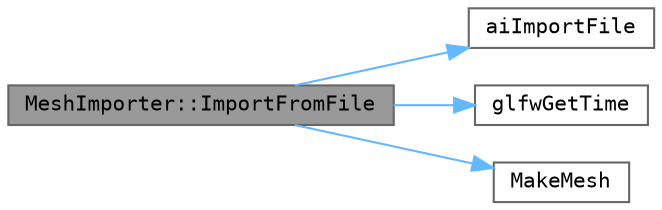 digraph "MeshImporter::ImportFromFile"
{
 // LATEX_PDF_SIZE
  bgcolor="transparent";
  edge [fontname=Terminal,fontsize=10,labelfontname=Helvetica,labelfontsize=10];
  node [fontname=Terminal,fontsize=10,shape=box,height=0.2,width=0.4];
  rankdir="LR";
  Node1 [label="MeshImporter::ImportFromFile",height=0.2,width=0.4,color="gray40", fillcolor="grey60", style="filled", fontcolor="black",tooltip="Import a mesh from file"];
  Node1 -> Node2 [color="steelblue1",style="solid"];
  Node2 [label="aiImportFile",height=0.2,width=0.4,color="grey40", fillcolor="white", style="filled",URL="$include_2assimp_2cimport_8h.html#a5b07b5b6589ad33033c2d456cd95da2b",tooltip=" "];
  Node1 -> Node3 [color="steelblue1",style="solid"];
  Node3 [label="glfwGetTime",height=0.2,width=0.4,color="grey40", fillcolor="white", style="filled",URL="$group__input.html#ga03d4a1039b8662c71eeb40beea8cb622",tooltip="Returns the GLFW time."];
  Node1 -> Node4 [color="steelblue1",style="solid"];
  Node4 [label="MakeMesh",height=0.2,width=0.4,color="grey40", fillcolor="white", style="filled",URL="$_renderer_8cpp.html#a8ef764af2191aa3698be69712f6adfc0",tooltip="Builds a mesh"];
}
